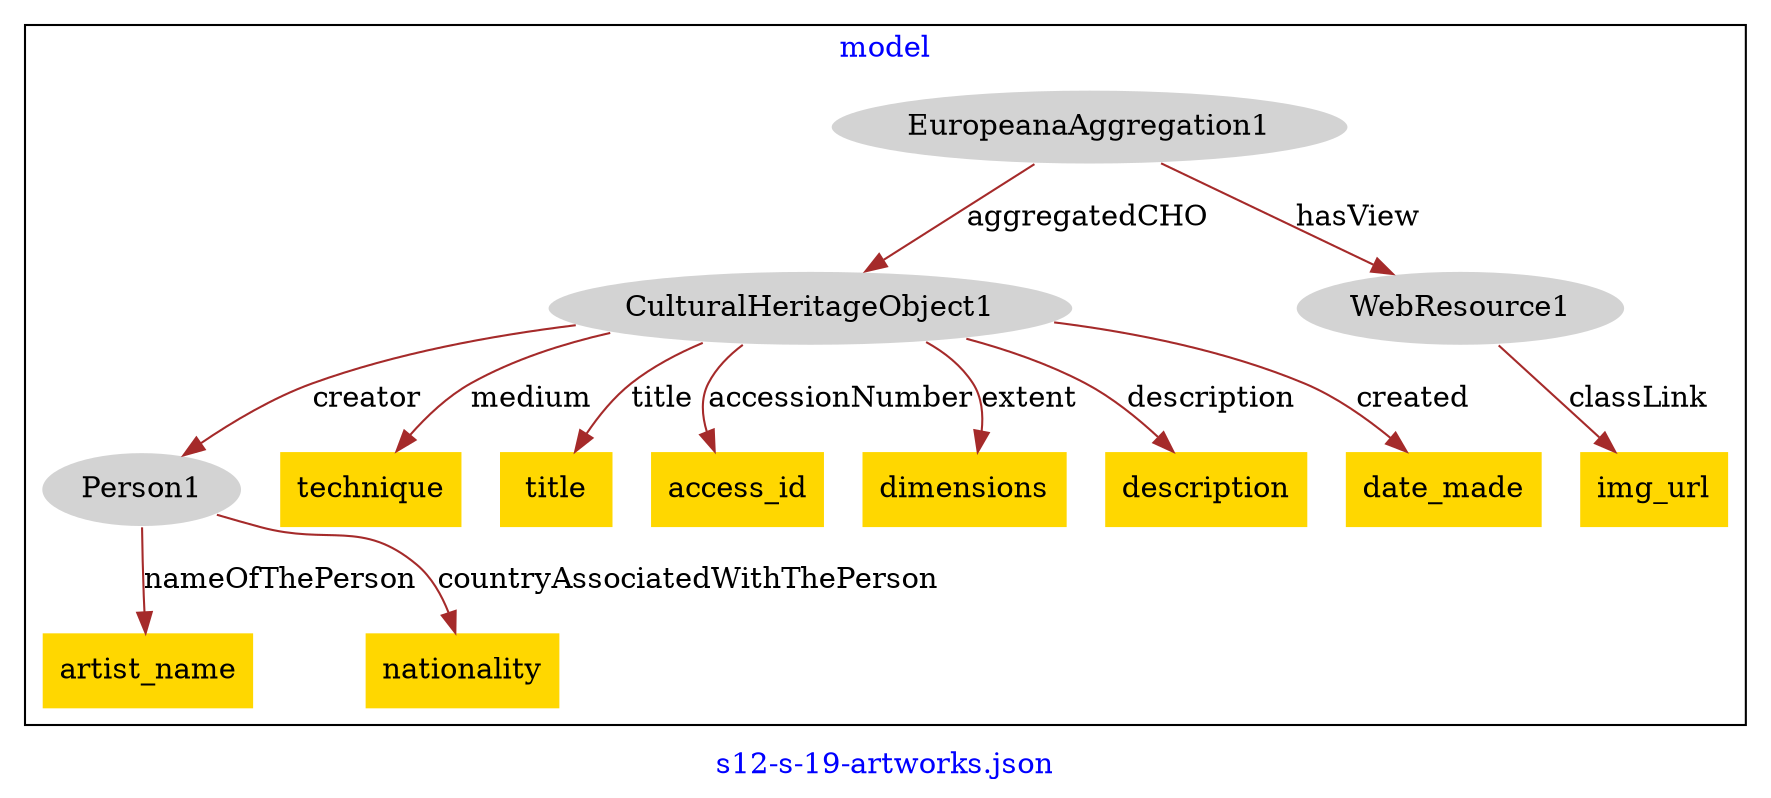 digraph n0 {
fontcolor="blue"
remincross="true"
label="s12-s-19-artworks.json"
subgraph cluster {
label="model"
n2[style="filled",color="white",fillcolor="lightgray",label="CulturalHeritageObject1"];
n3[style="filled",color="white",fillcolor="lightgray",label="Person1"];
n4[style="filled",color="white",fillcolor="lightgray",label="EuropeanaAggregation1"];
n5[style="filled",color="white",fillcolor="lightgray",label="WebResource1"];
n6[shape="plaintext",style="filled",fillcolor="gold",label="artist_name"];
n7[shape="plaintext",style="filled",fillcolor="gold",label="technique"];
n8[shape="plaintext",style="filled",fillcolor="gold",label="img_url"];
n9[shape="plaintext",style="filled",fillcolor="gold",label="title"];
n10[shape="plaintext",style="filled",fillcolor="gold",label="nationality"];
n11[shape="plaintext",style="filled",fillcolor="gold",label="access_id"];
n12[shape="plaintext",style="filled",fillcolor="gold",label="dimensions"];
n13[shape="plaintext",style="filled",fillcolor="gold",label="description"];
n14[shape="plaintext",style="filled",fillcolor="gold",label="date_made"];
}
n2 -> n3[color="brown",fontcolor="black",label="creator"]
n4 -> n2[color="brown",fontcolor="black",label="aggregatedCHO"]
n4 -> n5[color="brown",fontcolor="black",label="hasView"]
n3 -> n6[color="brown",fontcolor="black",label="nameOfThePerson"]
n2 -> n7[color="brown",fontcolor="black",label="medium"]
n5 -> n8[color="brown",fontcolor="black",label="classLink"]
n2 -> n9[color="brown",fontcolor="black",label="title"]
n3 -> n10[color="brown",fontcolor="black",label="countryAssociatedWithThePerson"]
n2 -> n11[color="brown",fontcolor="black",label="accessionNumber"]
n2 -> n12[color="brown",fontcolor="black",label="extent"]
n2 -> n13[color="brown",fontcolor="black",label="description"]
n2 -> n14[color="brown",fontcolor="black",label="created"]
}

